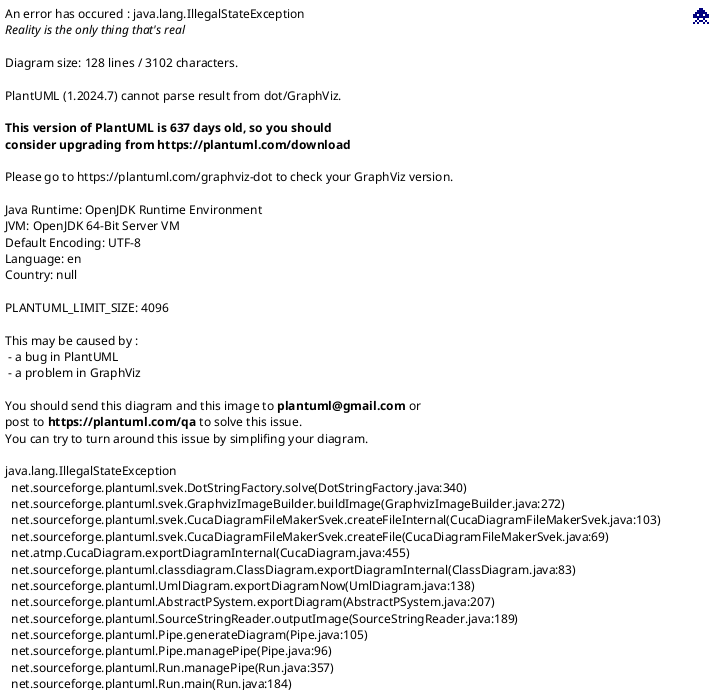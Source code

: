 @startuml "AI Integration"
allowmixing

' Configuration
skinparam handwritten false
skinparam monochrome false
skinparam packageStyle rectangle
skinparam shadowing false
skinparam linetype ortho

' Components
package "Frontend" {
  component "AI Prompt UI" as PromptUI
  component "Flashcard Generator" as FrontendGenerator
  component "AI Service Client" as AIClient
}

package "Backend" {
  component "AI Controller" as AIController
  component "Prompt Manager" as PromptManager
  component "Response Processor" as ResponseProcessor
}

cloud "External AI Service" {
  component "GenAI Model" as AIModel
  component "Content Analysis" as ContentAnalysis
  component "Flashcard Generation" as AIGenerator
}

database "Database" {
  component "AI Prompts Storage" as PromptsDB
  component "Generated Content" as ContentDB
}

' Relationships
PromptUI --> AIClient
AIClient --> AIController
AIController --> PromptManager
PromptManager --> AIModel
ResponseProcessor --> ContentDB
AIModel --> ContentAnalysis
ContentAnalysis --> AIGenerator

' Data Structures
class AIPromptRequest {
  +userId
  +content
  +targetLanguage
  +nativeLanguage
  +languageLevel
  +templateId
  +promptType
  +additionalContext
}

class AIPromptResponse {
  +id: string
  +status: string
  +generatedFlashcards: string[]
  +error: string
  +processingTime: number
  +usageTokens: number
}

class GeneratedFlashcard {
  +front: string
  +back: string
  +confidence: number
  +metadata: object
  +suggestedTags: string[]
}

class PromptTemplate {
  +id: number
  +name: string
  +template: string
  +placeholders: string[]
  +description: string
  +promptType: PromptType
  +modelId: string
}

enum PromptType {
  VOCABULARY_EXTRACTION
  SENTENCE_GENERATION
  TRANSLATION
  EXPLANATION
  GRAMMAR_ANALYSIS
  PRONUNCIATION_GUIDE
}

' Interactions
PromptUI -> AIClient : sends request
AIClient -> AIController : API call
AIController -> PromptManager : prepares prompt
PromptManager -> PromptsDB : stores prompt
PromptManager -> AIModel : sends formatted prompt
AIModel -> ContentAnalysis : processes content
ContentAnalysis -> AIGenerator : generates flashcards
AIGenerator -> ResponseProcessor : returns generated content
ResponseProcessor -> ContentDB : stores generated content
ResponseProcessor -> AIController : formats response
AIController -> AIClient : returns response
AIClient -> FrontendGenerator : displays results
FrontendGenerator -> PromptUI : updates UI

note right of PromptTemplate
  **Sample Prompt Template:**
  Given the text: {{content}}
  
  Extract key vocabulary items from this text.
  The student's native language is {{nativeLanguage}} 
  and they are learning {{targetLanguage}} 
  at level {{languageLevel}}.
  
  For each word, provide:
  1. The word in context
  2. A simple definition
  3. An example sentence
  4. Any grammar notes
  5. Pronunciation guide if applicable
endnote

note right of AIModel
  **Model Considerations:**
  - Token limits: ~4000 tokens per request
  - Rate limiting: Max 10 requests per minute
  - Cost optimization: Cache frequent requests
  - Error handling: Graceful degradation
  - Response formatting: Consistent JSON structure
endnote

@enduml
